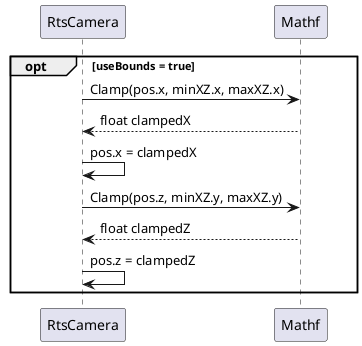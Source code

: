 ﻿@startuml
skinparam Shadowing false
skinparam ParticipantPadding 20

/' 
ClampBounds: จำกัดตำแหน่งกล้องให้อยู่ในพื้นที่ที่กำหนด (minXZ/maxXZ) 
เฉพาะเมื่อเปิดใช้ useBounds = true 
'/
participant RtsCamera
participant Mathf

opt useBounds = true
    RtsCamera -> Mathf : Clamp(pos.x, minXZ.x, maxXZ.x)
    Mathf --> RtsCamera : float clampedX
    RtsCamera -> RtsCamera : pos.x = clampedX

    RtsCamera -> Mathf : Clamp(pos.z, minXZ.y, maxXZ.y)
    Mathf --> RtsCamera : float clampedZ
    RtsCamera -> RtsCamera : pos.z = clampedZ
end opt

@enduml